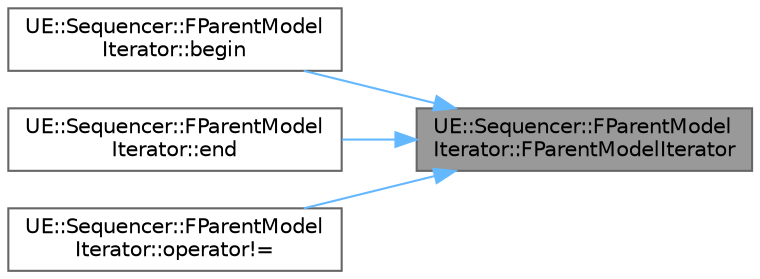 digraph "UE::Sequencer::FParentModelIterator::FParentModelIterator"
{
 // INTERACTIVE_SVG=YES
 // LATEX_PDF_SIZE
  bgcolor="transparent";
  edge [fontname=Helvetica,fontsize=10,labelfontname=Helvetica,labelfontsize=10];
  node [fontname=Helvetica,fontsize=10,shape=box,height=0.2,width=0.4];
  rankdir="RL";
  Node1 [id="Node000001",label="UE::Sequencer::FParentModel\lIterator::FParentModelIterator",height=0.2,width=0.4,color="gray40", fillcolor="grey60", style="filled", fontcolor="black",tooltip=" "];
  Node1 -> Node2 [id="edge1_Node000001_Node000002",dir="back",color="steelblue1",style="solid",tooltip=" "];
  Node2 [id="Node000002",label="UE::Sequencer::FParentModel\lIterator::begin",height=0.2,width=0.4,color="grey40", fillcolor="white", style="filled",URL="$dc/d4f/structUE_1_1Sequencer_1_1FParentModelIterator.html#a700922f5396513774b2cdb4ebf46dade",tooltip=" "];
  Node1 -> Node3 [id="edge2_Node000001_Node000003",dir="back",color="steelblue1",style="solid",tooltip=" "];
  Node3 [id="Node000003",label="UE::Sequencer::FParentModel\lIterator::end",height=0.2,width=0.4,color="grey40", fillcolor="white", style="filled",URL="$dc/d4f/structUE_1_1Sequencer_1_1FParentModelIterator.html#a1c8ba39f8f1c822044275b404be9f674",tooltip=" "];
  Node1 -> Node4 [id="edge3_Node000001_Node000004",dir="back",color="steelblue1",style="solid",tooltip=" "];
  Node4 [id="Node000004",label="UE::Sequencer::FParentModel\lIterator::operator!=",height=0.2,width=0.4,color="grey40", fillcolor="white", style="filled",URL="$dc/d4f/structUE_1_1Sequencer_1_1FParentModelIterator.html#acf4d9d62843ec67a41e9ab7748b02468",tooltip=" "];
}
